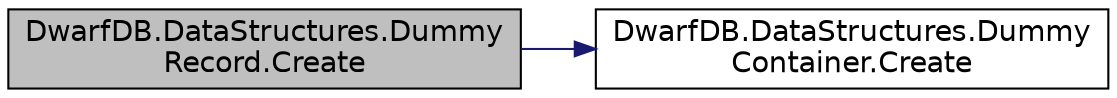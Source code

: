 digraph "DwarfDB.DataStructures.DummyRecord.Create"
{
  edge [fontname="Helvetica",fontsize="14",labelfontname="Helvetica",labelfontsize="14"];
  node [fontname="Helvetica",fontsize="14",shape=record];
  rankdir="LR";
  Node1 [label="DwarfDB.DataStructures.Dummy\lRecord.Create",height=0.2,width=0.4,color="black", fillcolor="grey75", style="filled", fontcolor="black"];
  Node1 -> Node2 [color="midnightblue",fontsize="14",style="solid",fontname="Helvetica"];
  Node2 [label="DwarfDB.DataStructures.Dummy\lContainer.Create",height=0.2,width=0.4,color="black", fillcolor="white", style="filled",URL="$d1/de3/class_dwarf_d_b_1_1_data_structures_1_1_dummy_container.html#a8e10823365ba560de649d11f5b851cc7"];
}
